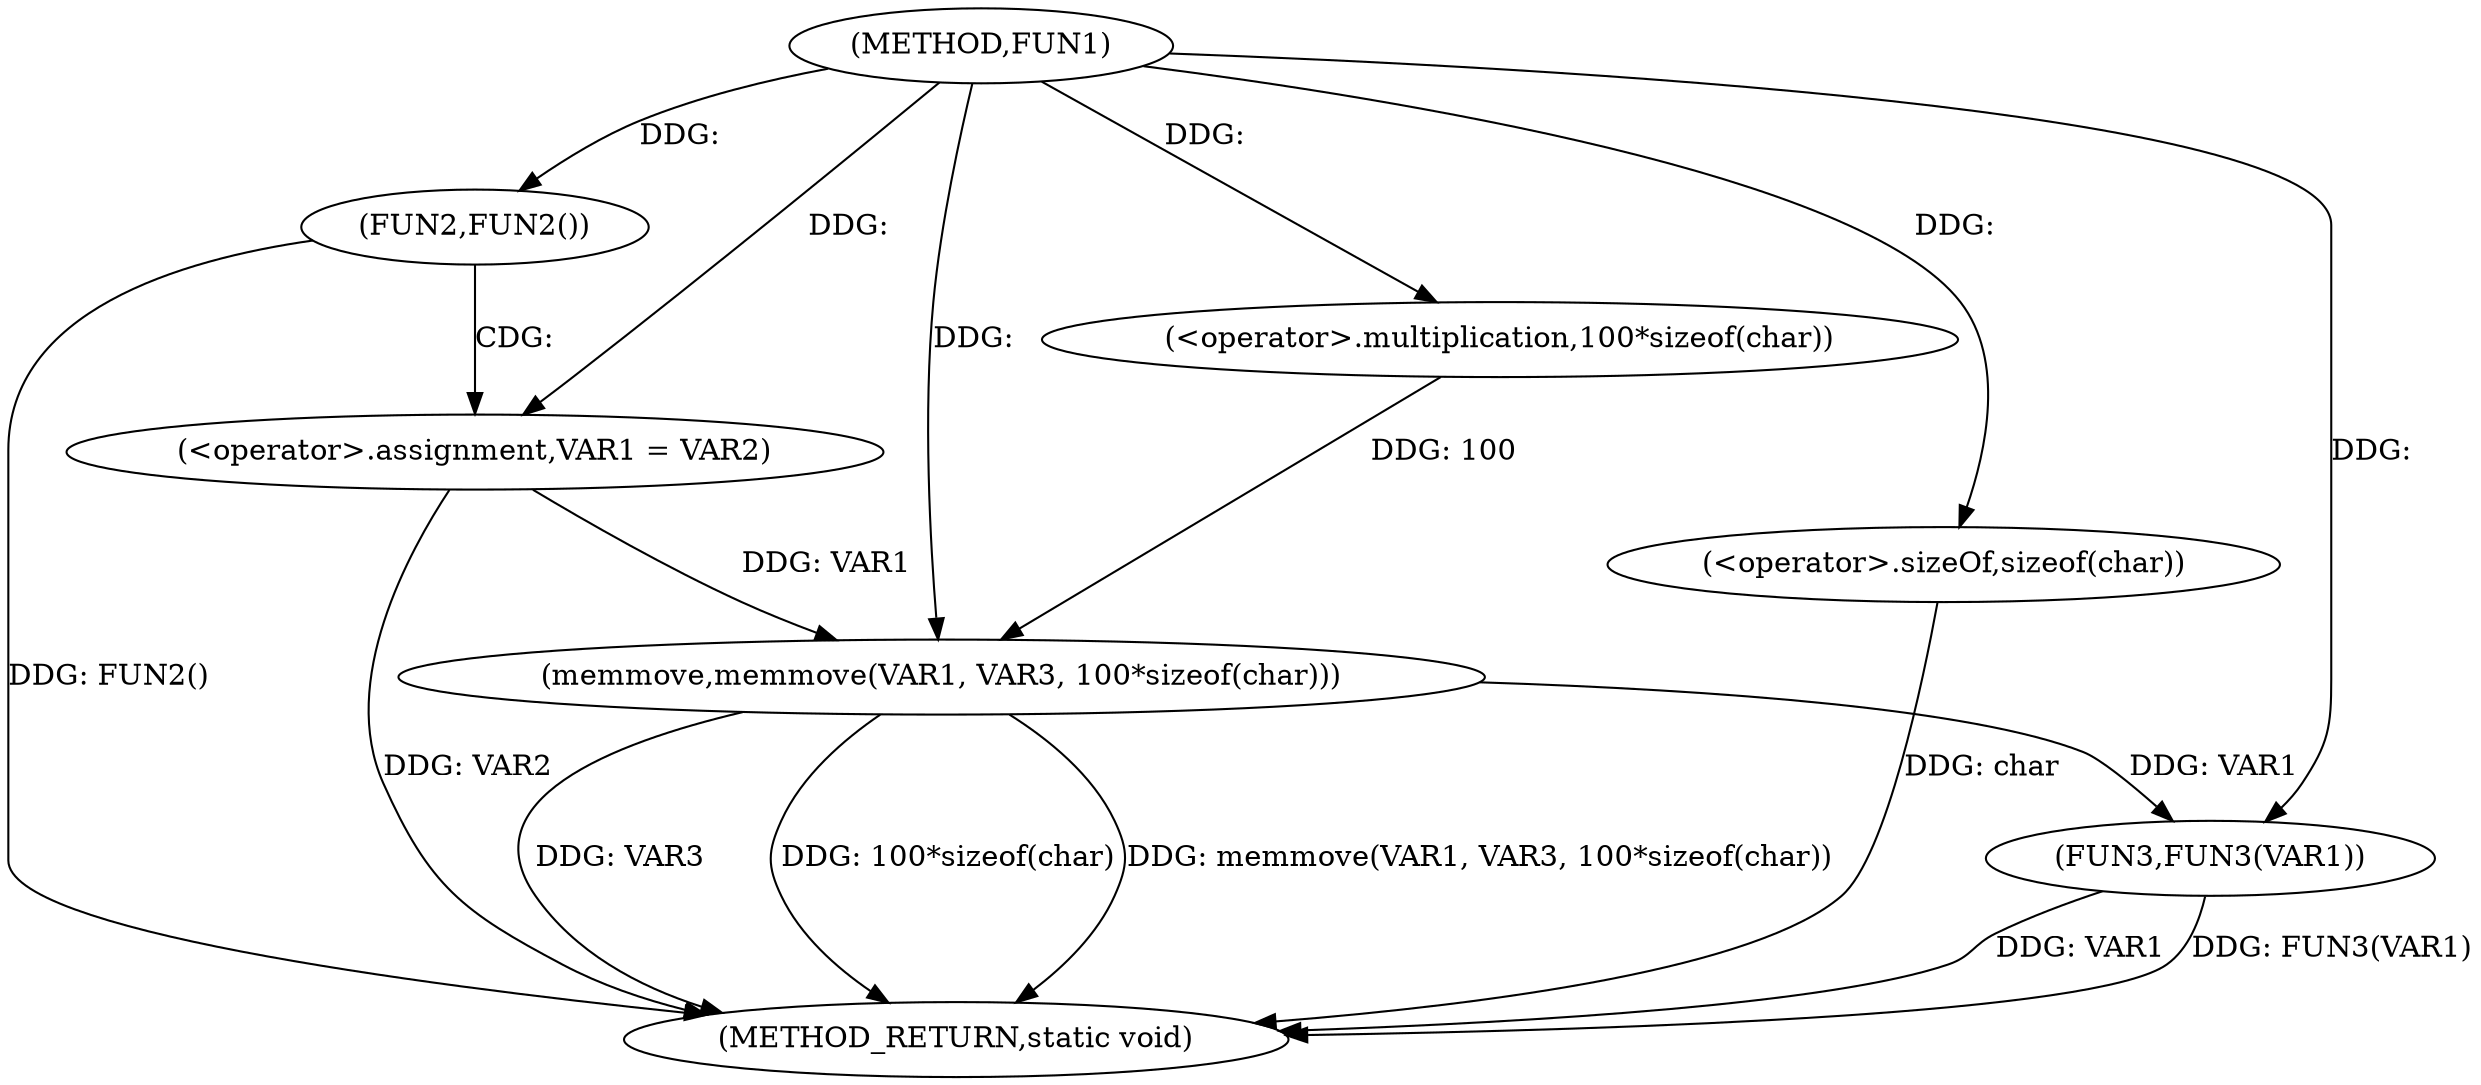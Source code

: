 digraph FUN1 {  
"1000100" [label = "(METHOD,FUN1)" ]
"1000121" [label = "(METHOD_RETURN,static void)" ]
"1000105" [label = "(FUN2,FUN2())" ]
"1000107" [label = "(<operator>.assignment,VAR1 = VAR2)" ]
"1000112" [label = "(memmove,memmove(VAR1, VAR3, 100*sizeof(char)))" ]
"1000115" [label = "(<operator>.multiplication,100*sizeof(char))" ]
"1000117" [label = "(<operator>.sizeOf,sizeof(char))" ]
"1000119" [label = "(FUN3,FUN3(VAR1))" ]
  "1000105" -> "1000121"  [ label = "DDG: FUN2()"] 
  "1000112" -> "1000121"  [ label = "DDG: VAR3"] 
  "1000112" -> "1000121"  [ label = "DDG: 100*sizeof(char)"] 
  "1000117" -> "1000121"  [ label = "DDG: char"] 
  "1000112" -> "1000121"  [ label = "DDG: memmove(VAR1, VAR3, 100*sizeof(char))"] 
  "1000119" -> "1000121"  [ label = "DDG: VAR1"] 
  "1000119" -> "1000121"  [ label = "DDG: FUN3(VAR1)"] 
  "1000107" -> "1000121"  [ label = "DDG: VAR2"] 
  "1000100" -> "1000105"  [ label = "DDG: "] 
  "1000100" -> "1000107"  [ label = "DDG: "] 
  "1000107" -> "1000112"  [ label = "DDG: VAR1"] 
  "1000100" -> "1000112"  [ label = "DDG: "] 
  "1000115" -> "1000112"  [ label = "DDG: 100"] 
  "1000100" -> "1000115"  [ label = "DDG: "] 
  "1000100" -> "1000117"  [ label = "DDG: "] 
  "1000112" -> "1000119"  [ label = "DDG: VAR1"] 
  "1000100" -> "1000119"  [ label = "DDG: "] 
  "1000105" -> "1000107"  [ label = "CDG: "] 
}
